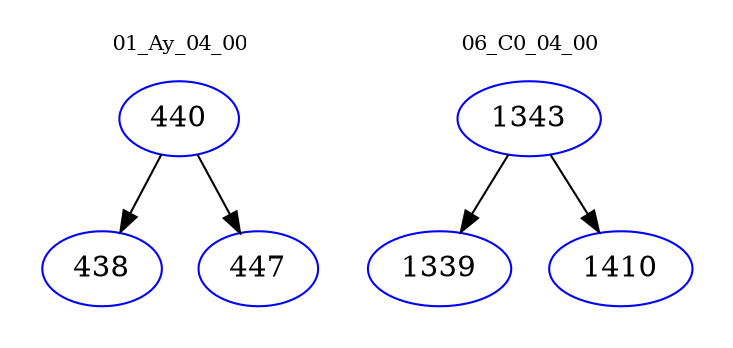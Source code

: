 digraph{
subgraph cluster_0 {
color = white
label = "01_Ay_04_00";
fontsize=10;
T0_440 [label="440", color="blue"]
T0_440 -> T0_438 [color="black"]
T0_438 [label="438", color="blue"]
T0_440 -> T0_447 [color="black"]
T0_447 [label="447", color="blue"]
}
subgraph cluster_1 {
color = white
label = "06_C0_04_00";
fontsize=10;
T1_1343 [label="1343", color="blue"]
T1_1343 -> T1_1339 [color="black"]
T1_1339 [label="1339", color="blue"]
T1_1343 -> T1_1410 [color="black"]
T1_1410 [label="1410", color="blue"]
}
}
